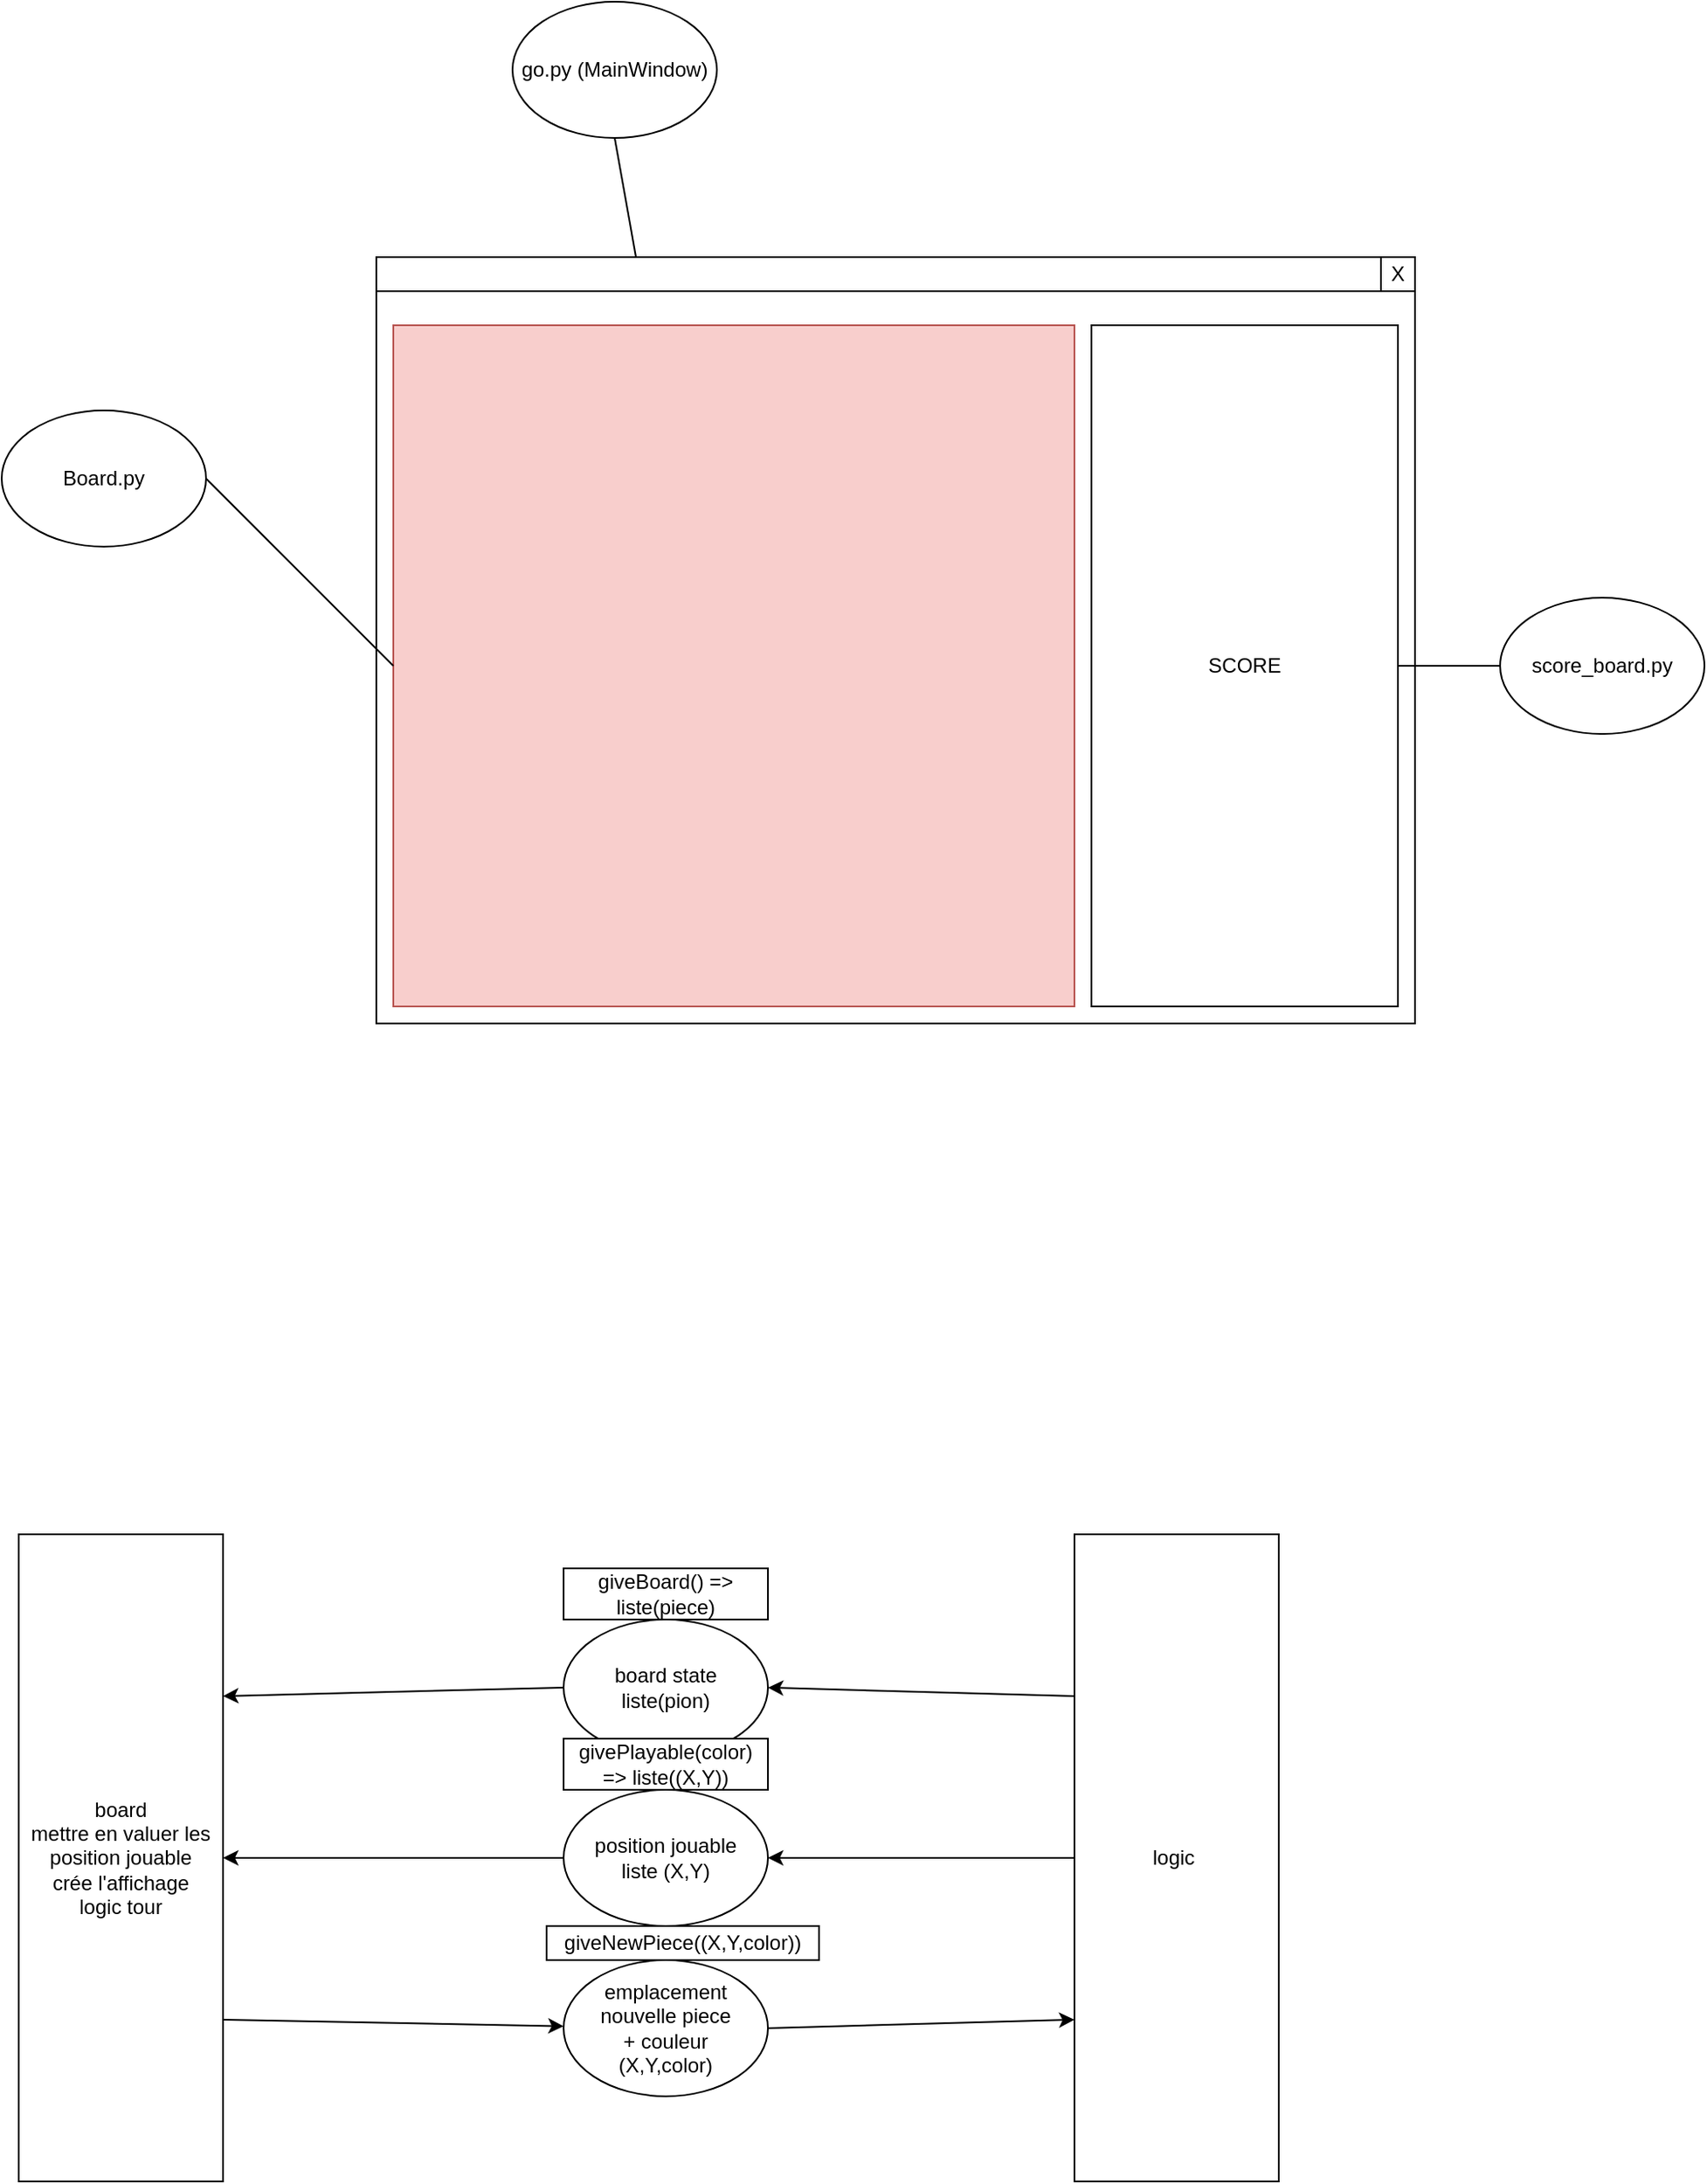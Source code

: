 <mxfile version="19.0.3" type="device"><diagram id="8WcYxv41BMJvwiXaUwXR" name="Page-1"><mxGraphModel dx="1912" dy="1889" grid="1" gridSize="10" guides="1" tooltips="1" connect="1" arrows="1" fold="1" page="1" pageScale="1" pageWidth="827" pageHeight="1169" math="0" shadow="0"><root><mxCell id="0"/><mxCell id="1" parent="0"/><mxCell id="XXmdPrneo6WFEAVsTl68-6" value="" style="group" vertex="1" connectable="0" parent="1"><mxGeometry x="70" y="40" width="610" height="450" as="geometry"/></mxCell><mxCell id="XXmdPrneo6WFEAVsTl68-1" value="" style="rounded=0;whiteSpace=wrap;html=1;" vertex="1" parent="XXmdPrneo6WFEAVsTl68-6"><mxGeometry width="610" height="450" as="geometry"/></mxCell><mxCell id="XXmdPrneo6WFEAVsTl68-4" value="" style="rounded=0;whiteSpace=wrap;html=1;" vertex="1" parent="XXmdPrneo6WFEAVsTl68-6"><mxGeometry width="610" height="20" as="geometry"/></mxCell><mxCell id="XXmdPrneo6WFEAVsTl68-5" value="X" style="rounded=0;whiteSpace=wrap;html=1;" vertex="1" parent="XXmdPrneo6WFEAVsTl68-6"><mxGeometry x="590" width="20" height="20" as="geometry"/></mxCell><mxCell id="XXmdPrneo6WFEAVsTl68-7" value="SCORE" style="rounded=0;whiteSpace=wrap;html=1;" vertex="1" parent="XXmdPrneo6WFEAVsTl68-6"><mxGeometry x="420" y="40" width="180" height="400" as="geometry"/></mxCell><mxCell id="XXmdPrneo6WFEAVsTl68-2" value="" style="whiteSpace=wrap;html=1;aspect=fixed;fillColor=#f8cecc;strokeColor=#b85450;" vertex="1" parent="1"><mxGeometry x="80" y="80" width="400" height="400" as="geometry"/></mxCell><mxCell id="XXmdPrneo6WFEAVsTl68-8" value="go.py (MainWindow)" style="ellipse;whiteSpace=wrap;html=1;" vertex="1" parent="1"><mxGeometry x="150" y="-110" width="120" height="80" as="geometry"/></mxCell><mxCell id="XXmdPrneo6WFEAVsTl68-9" value="" style="endArrow=none;html=1;rounded=0;exitX=0.5;exitY=1;exitDx=0;exitDy=0;entryX=0.25;entryY=0;entryDx=0;entryDy=0;" edge="1" parent="1" source="XXmdPrneo6WFEAVsTl68-8" target="XXmdPrneo6WFEAVsTl68-4"><mxGeometry width="50" height="50" relative="1" as="geometry"><mxPoint x="300" y="170" as="sourcePoint"/><mxPoint x="350" y="120" as="targetPoint"/></mxGeometry></mxCell><mxCell id="XXmdPrneo6WFEAVsTl68-10" value="Board.py" style="ellipse;whiteSpace=wrap;html=1;" vertex="1" parent="1"><mxGeometry x="-150" y="130" width="120" height="80" as="geometry"/></mxCell><mxCell id="XXmdPrneo6WFEAVsTl68-11" value="" style="endArrow=none;html=1;rounded=0;exitX=1;exitY=0.5;exitDx=0;exitDy=0;entryX=0;entryY=0.5;entryDx=0;entryDy=0;" edge="1" parent="1" source="XXmdPrneo6WFEAVsTl68-10" target="XXmdPrneo6WFEAVsTl68-2"><mxGeometry width="50" height="50" relative="1" as="geometry"><mxPoint x="120" y="210" as="sourcePoint"/><mxPoint x="170" y="160" as="targetPoint"/></mxGeometry></mxCell><mxCell id="XXmdPrneo6WFEAVsTl68-12" value="score_board.py" style="ellipse;whiteSpace=wrap;html=1;" vertex="1" parent="1"><mxGeometry x="730" y="240" width="120" height="80" as="geometry"/></mxCell><mxCell id="XXmdPrneo6WFEAVsTl68-13" value="" style="endArrow=none;html=1;rounded=0;entryX=0;entryY=0.5;entryDx=0;entryDy=0;exitX=1;exitY=0.5;exitDx=0;exitDy=0;" edge="1" parent="1" source="XXmdPrneo6WFEAVsTl68-7" target="XXmdPrneo6WFEAVsTl68-12"><mxGeometry width="50" height="50" relative="1" as="geometry"><mxPoint x="590" y="210" as="sourcePoint"/><mxPoint x="640" y="160" as="targetPoint"/></mxGeometry></mxCell><mxCell id="XXmdPrneo6WFEAVsTl68-16" value="board&lt;br&gt;mettre en valuer les position jouable&lt;br&gt;crée l'affichage&lt;br&gt;logic tour" style="rounded=0;whiteSpace=wrap;html=1;" vertex="1" parent="1"><mxGeometry x="-140" y="790" width="120" height="380" as="geometry"/></mxCell><mxCell id="XXmdPrneo6WFEAVsTl68-17" value="logic&amp;nbsp;" style="rounded=0;whiteSpace=wrap;html=1;" vertex="1" parent="1"><mxGeometry x="480" y="790" width="120" height="380" as="geometry"/></mxCell><mxCell id="XXmdPrneo6WFEAVsTl68-18" value="board state&lt;br&gt;liste(pion)" style="ellipse;whiteSpace=wrap;html=1;" vertex="1" parent="1"><mxGeometry x="180" y="840" width="120" height="80" as="geometry"/></mxCell><mxCell id="XXmdPrneo6WFEAVsTl68-20" value="" style="endArrow=classic;html=1;rounded=0;exitX=0;exitY=0.25;exitDx=0;exitDy=0;entryX=1;entryY=0.5;entryDx=0;entryDy=0;" edge="1" parent="1" source="XXmdPrneo6WFEAVsTl68-17" target="XXmdPrneo6WFEAVsTl68-18"><mxGeometry width="50" height="50" relative="1" as="geometry"><mxPoint x="230" y="930" as="sourcePoint"/><mxPoint x="280" y="880" as="targetPoint"/></mxGeometry></mxCell><mxCell id="XXmdPrneo6WFEAVsTl68-21" value="" style="endArrow=classic;html=1;rounded=0;entryX=1;entryY=0.25;entryDx=0;entryDy=0;exitX=0;exitY=0.5;exitDx=0;exitDy=0;" edge="1" parent="1" source="XXmdPrneo6WFEAVsTl68-18" target="XXmdPrneo6WFEAVsTl68-16"><mxGeometry width="50" height="50" relative="1" as="geometry"><mxPoint x="230" y="930" as="sourcePoint"/><mxPoint x="280" y="880" as="targetPoint"/></mxGeometry></mxCell><mxCell id="XXmdPrneo6WFEAVsTl68-22" value="" style="endArrow=classic;html=1;rounded=0;exitX=1;exitY=0.75;exitDx=0;exitDy=0;" edge="1" parent="1" source="XXmdPrneo6WFEAVsTl68-16" target="XXmdPrneo6WFEAVsTl68-23"><mxGeometry width="50" height="50" relative="1" as="geometry"><mxPoint x="230" y="920" as="sourcePoint"/><mxPoint x="170" y="1080" as="targetPoint"/></mxGeometry></mxCell><mxCell id="XXmdPrneo6WFEAVsTl68-23" value="emplacement nouvelle piece &lt;br&gt;+ couleur&lt;br&gt;(X,Y,color)" style="ellipse;whiteSpace=wrap;html=1;" vertex="1" parent="1"><mxGeometry x="180" y="1040" width="120" height="80" as="geometry"/></mxCell><mxCell id="XXmdPrneo6WFEAVsTl68-24" value="" style="endArrow=classic;html=1;rounded=0;exitX=1;exitY=0.5;exitDx=0;exitDy=0;entryX=0;entryY=0.75;entryDx=0;entryDy=0;" edge="1" parent="1" source="XXmdPrneo6WFEAVsTl68-23" target="XXmdPrneo6WFEAVsTl68-17"><mxGeometry width="50" height="50" relative="1" as="geometry"><mxPoint x="230" y="910" as="sourcePoint"/><mxPoint x="280" y="860" as="targetPoint"/></mxGeometry></mxCell><mxCell id="XXmdPrneo6WFEAVsTl68-25" value="position jouable&lt;br&gt;liste (X,Y)" style="ellipse;whiteSpace=wrap;html=1;" vertex="1" parent="1"><mxGeometry x="180" y="940" width="120" height="80" as="geometry"/></mxCell><mxCell id="XXmdPrneo6WFEAVsTl68-26" value="" style="endArrow=classic;html=1;rounded=0;entryX=1;entryY=0.5;entryDx=0;entryDy=0;exitX=0;exitY=0.5;exitDx=0;exitDy=0;" edge="1" parent="1" source="XXmdPrneo6WFEAVsTl68-17" target="XXmdPrneo6WFEAVsTl68-25"><mxGeometry width="50" height="50" relative="1" as="geometry"><mxPoint x="230" y="920" as="sourcePoint"/><mxPoint x="280" y="870" as="targetPoint"/></mxGeometry></mxCell><mxCell id="XXmdPrneo6WFEAVsTl68-27" value="" style="endArrow=classic;html=1;rounded=0;exitX=0;exitY=0.5;exitDx=0;exitDy=0;entryX=1;entryY=0.5;entryDx=0;entryDy=0;" edge="1" parent="1" source="XXmdPrneo6WFEAVsTl68-25" target="XXmdPrneo6WFEAVsTl68-16"><mxGeometry width="50" height="50" relative="1" as="geometry"><mxPoint x="230" y="920" as="sourcePoint"/><mxPoint x="280" y="870" as="targetPoint"/></mxGeometry></mxCell><mxCell id="XXmdPrneo6WFEAVsTl68-28" value="giveBoard() =&amp;gt; liste(piece)" style="rounded=0;whiteSpace=wrap;html=1;" vertex="1" parent="1"><mxGeometry x="180" y="810" width="120" height="30" as="geometry"/></mxCell><mxCell id="XXmdPrneo6WFEAVsTl68-29" value="givePlayable(color) =&amp;gt; liste((X,Y))" style="rounded=0;whiteSpace=wrap;html=1;" vertex="1" parent="1"><mxGeometry x="180" y="910" width="120" height="30" as="geometry"/></mxCell><mxCell id="XXmdPrneo6WFEAVsTl68-30" value="giveNewPiece((X,Y,color))" style="rounded=0;whiteSpace=wrap;html=1;" vertex="1" parent="1"><mxGeometry x="170" y="1020" width="160" height="20" as="geometry"/></mxCell></root></mxGraphModel></diagram></mxfile>